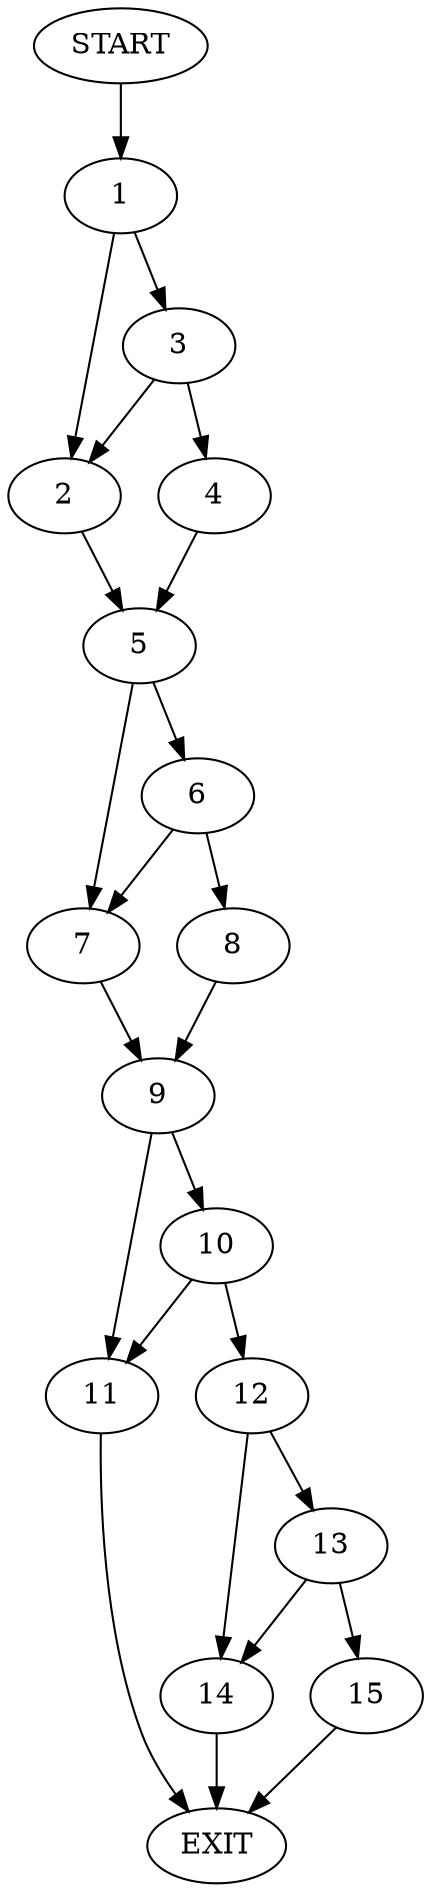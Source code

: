 digraph {
0 [label="START"]
16 [label="EXIT"]
0 -> 1
1 -> 2
1 -> 3
3 -> 2
3 -> 4
2 -> 5
4 -> 5
5 -> 6
5 -> 7
6 -> 7
6 -> 8
7 -> 9
8 -> 9
9 -> 10
9 -> 11
11 -> 16
10 -> 12
10 -> 11
12 -> 13
12 -> 14
14 -> 16
13 -> 15
13 -> 14
15 -> 16
}
